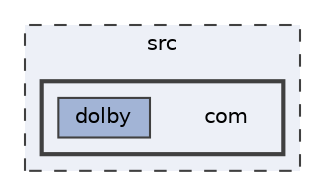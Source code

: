 digraph "com"
{
 // LATEX_PDF_SIZE
  bgcolor="transparent";
  edge [fontname=Helvetica,fontsize=10,labelfontname=Helvetica,labelfontsize=10];
  node [fontname=Helvetica,fontsize=10,shape=box,height=0.2,width=0.4];
  compound=true
  subgraph clusterdir_68267d1309a1af8e8297ef4c3efbcdba {
    graph [ bgcolor="#edf0f7", pencolor="grey25", label="src", fontname=Helvetica,fontsize=10 style="filled,dashed", URL="dir_68267d1309a1af8e8297ef4c3efbcdba.html",tooltip=""]
  subgraph clusterdir_541eb0a6c58a7690acc5b848a4b1b724 {
    graph [ bgcolor="#edf0f7", pencolor="grey25", label="", fontname=Helvetica,fontsize=10 style="filled,bold", URL="dir_541eb0a6c58a7690acc5b848a4b1b724.html",tooltip=""]
    dir_541eb0a6c58a7690acc5b848a4b1b724 [shape=plaintext, label="com"];
  dir_e1fe89baa560fcebb3ea3f0a9b5bf1d1 [label="dolby", fillcolor="#a2b4d6", color="grey25", style="filled", URL="dir_e1fe89baa560fcebb3ea3f0a9b5bf1d1.html",tooltip=""];
  }
  }
}
